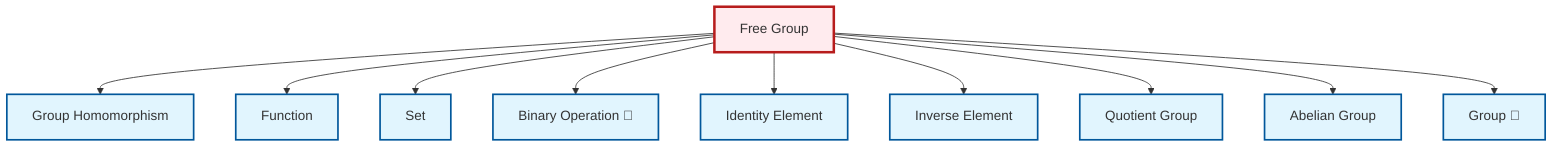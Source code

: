 graph TD
    classDef definition fill:#e1f5fe,stroke:#01579b,stroke-width:2px
    classDef theorem fill:#f3e5f5,stroke:#4a148c,stroke-width:2px
    classDef axiom fill:#fff3e0,stroke:#e65100,stroke-width:2px
    classDef example fill:#e8f5e9,stroke:#1b5e20,stroke-width:2px
    classDef current fill:#ffebee,stroke:#b71c1c,stroke-width:3px
    def-group["Group 📝"]:::definition
    def-inverse-element["Inverse Element"]:::definition
    def-quotient-group["Quotient Group"]:::definition
    def-abelian-group["Abelian Group"]:::definition
    def-identity-element["Identity Element"]:::definition
    def-homomorphism["Group Homomorphism"]:::definition
    def-set["Set"]:::definition
    def-free-group["Free Group"]:::definition
    def-function["Function"]:::definition
    def-binary-operation["Binary Operation 📝"]:::definition
    def-free-group --> def-homomorphism
    def-free-group --> def-function
    def-free-group --> def-set
    def-free-group --> def-binary-operation
    def-free-group --> def-identity-element
    def-free-group --> def-inverse-element
    def-free-group --> def-quotient-group
    def-free-group --> def-abelian-group
    def-free-group --> def-group
    class def-free-group current